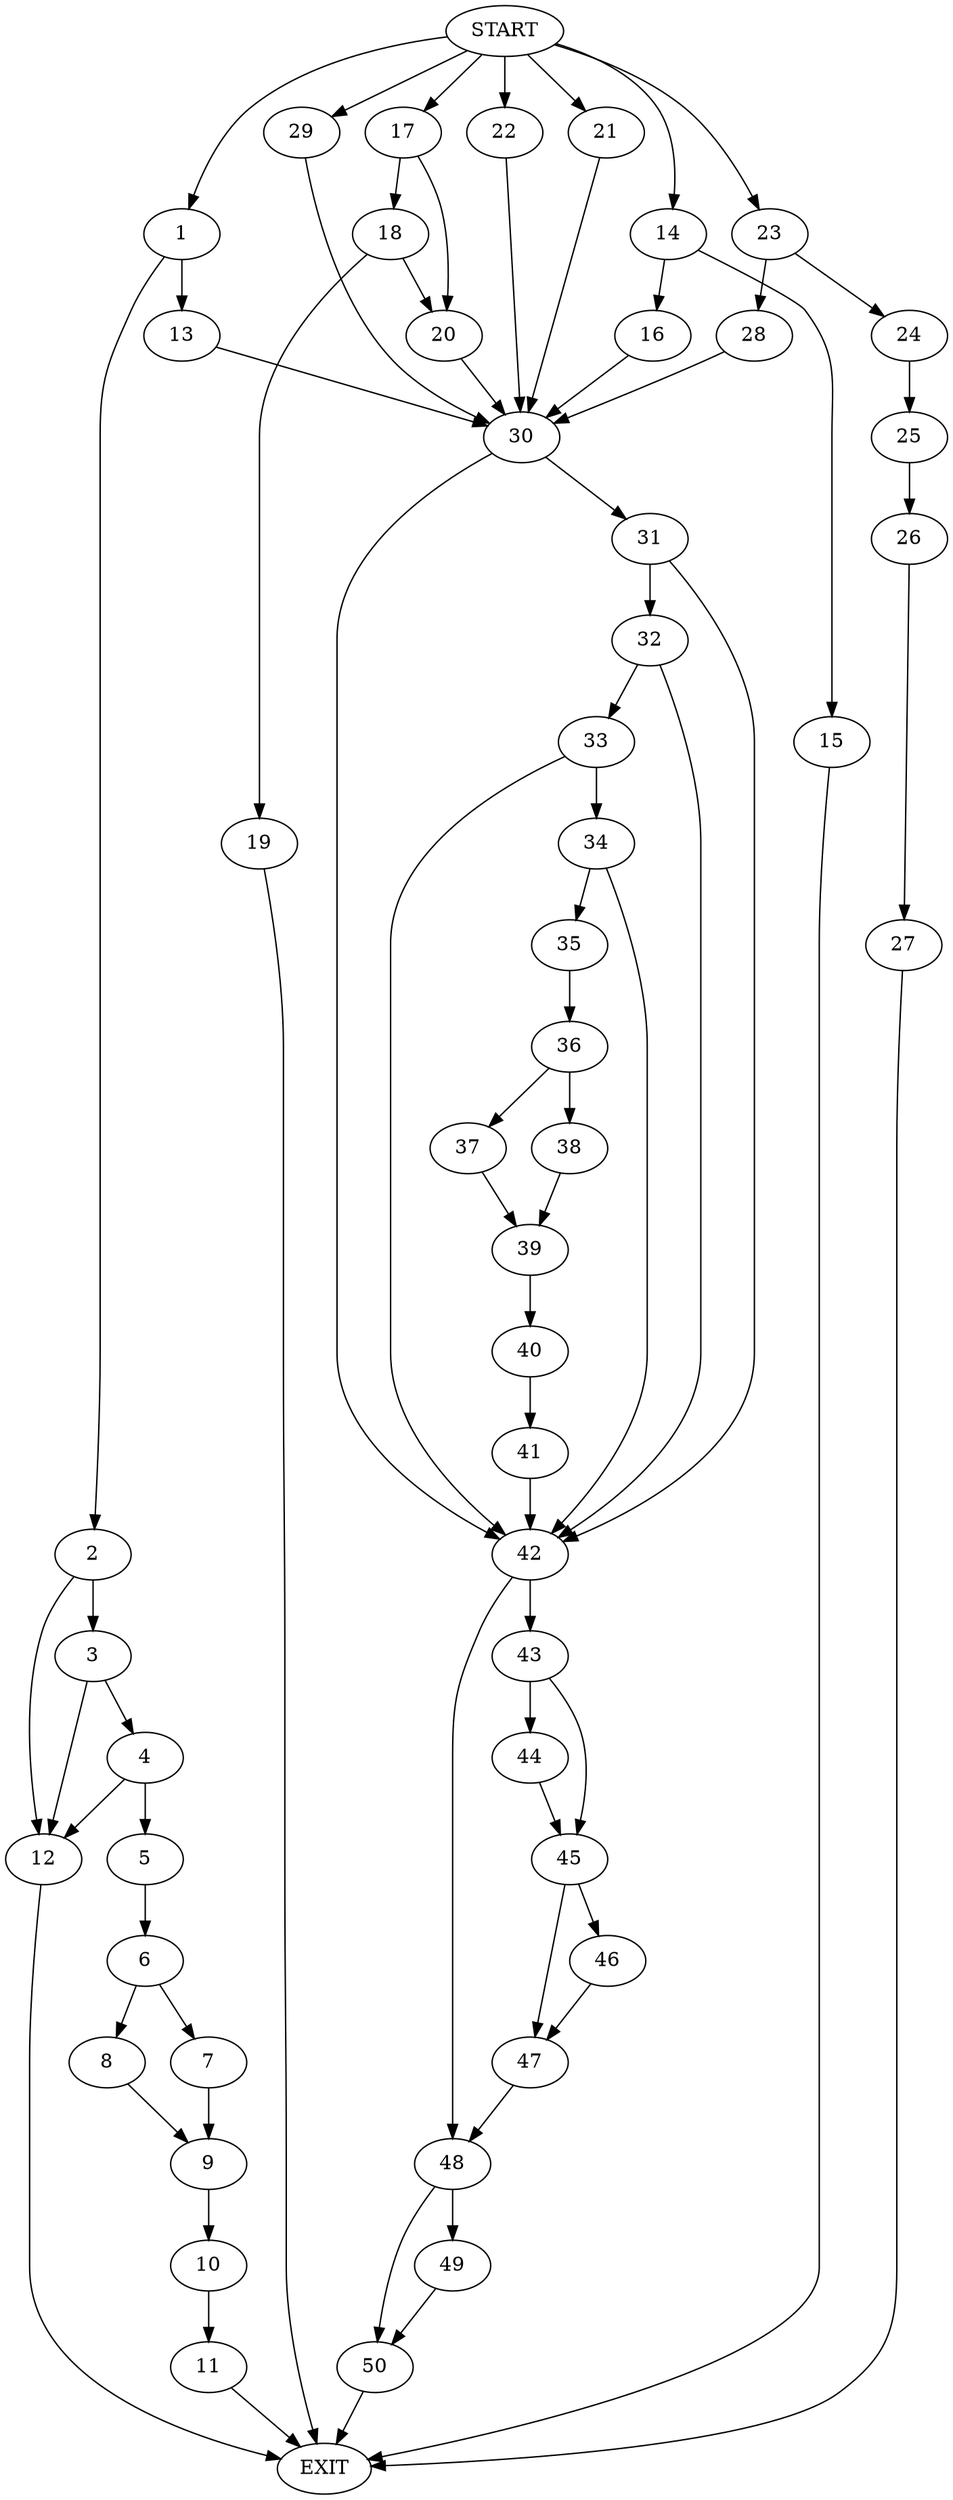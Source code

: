 digraph { 
0 [label="START"];
1;
2;
3;
4;
5;
6;
7;
8;
9;
10;
11;
12;
13;
14;
15;
16;
17;
18;
19;
20;
21;
22;
23;
24;
25;
26;
27;
28;
29;
30;
31;
32;
33;
34;
35;
36;
37;
38;
39;
40;
41;
42;
43;
44;
45;
46;
47;
48;
49;
50;
51[label="EXIT"];
0 -> 29;
0 -> 1;
0:s2 -> 14;
0:s3 -> 17;
0:s4 -> 21;
0:s5 -> 22;
0:s6 -> 23;
1 -> 2;
1 -> 13;
2 -> 3;
2 -> 12;
3 -> 4;
3 -> 12;
4 -> 5;
4 -> 12;
5 -> 6;
6 -> 7;
6 -> 8;
7 -> 9;
8 -> 9;
9 -> 10;
10 -> 11;
11 -> 51;
12 -> 51;
13 -> 30;
14 -> 16;
14 -> 15;
15 -> 51;
16 -> 30;
17 -> 18;
17 -> 20;
18 -> 19;
18 -> 20;
19 -> 51;
20 -> 30;
21 -> 30;
22 -> 30;
23 -> 24;
23 -> 28;
24 -> 25;
25 -> 26;
26 -> 27;
27 -> 51;
28 -> 30;
29 -> 30;
30 -> 31;
30 -> 42;
31 -> 32;
31 -> 42;
32 -> 33;
32 -> 42;
33 -> 34;
33 -> 42;
34 -> 35;
34 -> 42;
35 -> 36;
36 -> 37;
36 -> 38;
37 -> 39;
38 -> 39;
39 -> 40;
40 -> 41;
41 -> 42;
42 -> 43;
42 -> 48;
43 -> 44;
43 -> 45;
44 -> 45;
45 -> 46;
45 -> 47;
46 -> 47;
47 -> 48;
48 -> 50;
48 -> 49;
49 -> 50;
50 -> 51;
}
